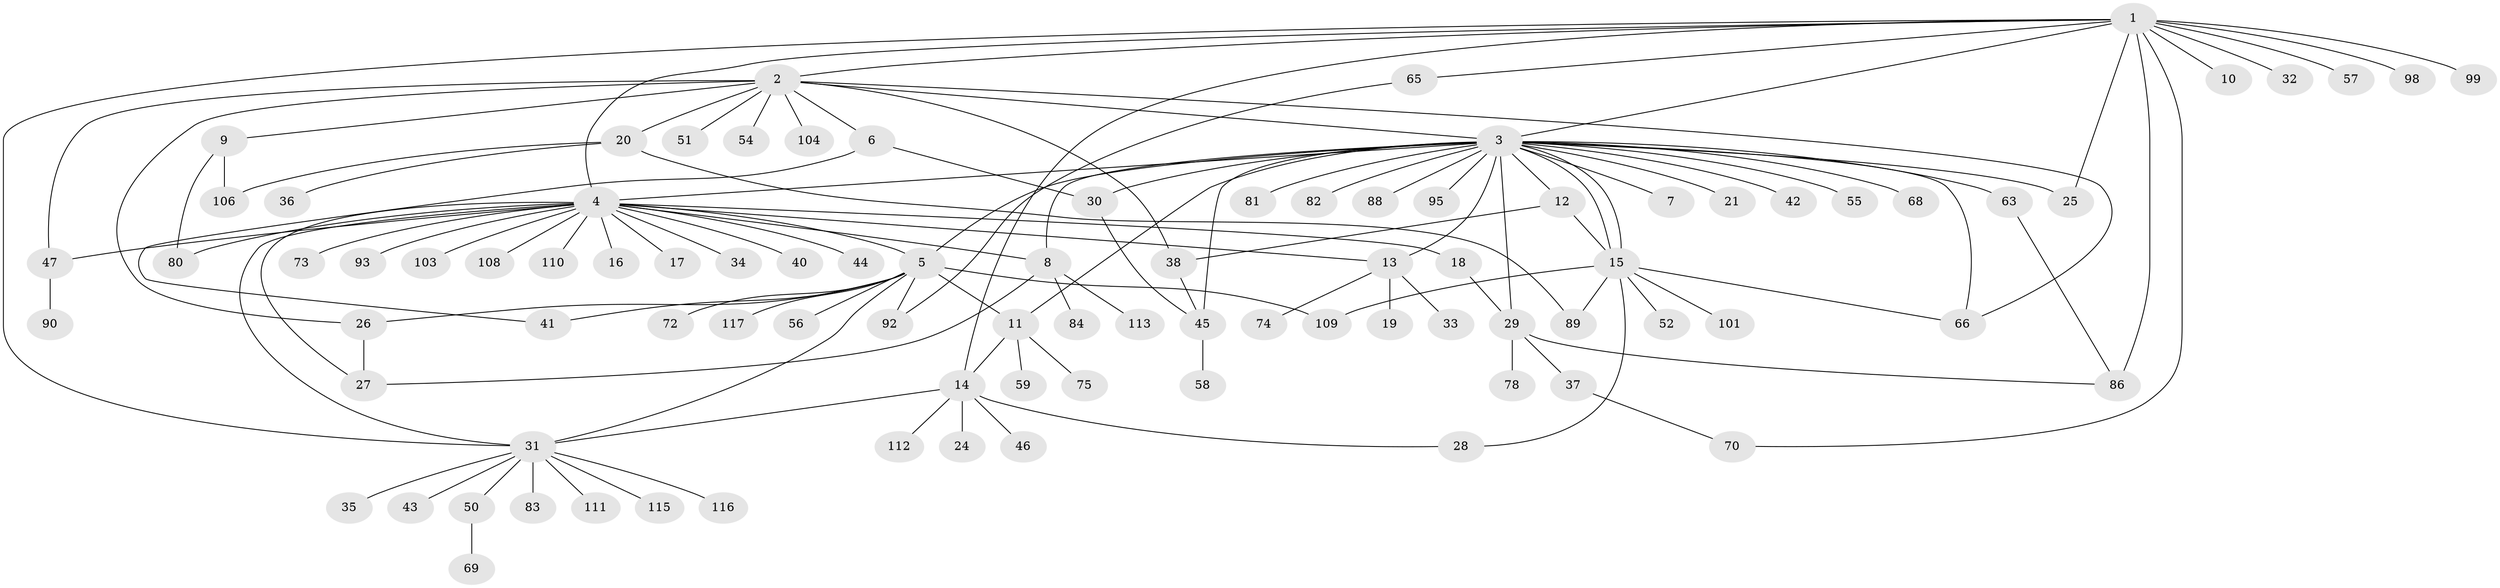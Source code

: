 // original degree distribution, {10: 0.017094017094017096, 13: 0.008547008547008548, 23: 0.008547008547008548, 16: 0.008547008547008548, 4: 0.05128205128205128, 1: 0.5213675213675214, 5: 0.05128205128205128, 6: 0.017094017094017096, 3: 0.042735042735042736, 8: 0.008547008547008548, 9: 0.008547008547008548, 2: 0.23931623931623933, 7: 0.008547008547008548, 12: 0.008547008547008548}
// Generated by graph-tools (version 1.1) at 2025/11/02/27/25 16:11:15]
// undirected, 91 vertices, 124 edges
graph export_dot {
graph [start="1"]
  node [color=gray90,style=filled];
  1 [super="+22"];
  2 [super="+62"];
  3 [super="+48"];
  4 [super="+23"];
  5 [super="+49"];
  6 [super="+60"];
  7;
  8 [super="+53"];
  9 [super="+94"];
  10;
  11 [super="+100"];
  12;
  13;
  14 [super="+61"];
  15 [super="+76"];
  16;
  17;
  18;
  19;
  20 [super="+79"];
  21;
  24 [super="+105"];
  25;
  26 [super="+64"];
  27 [super="+39"];
  28;
  29 [super="+77"];
  30 [super="+91"];
  31 [super="+71"];
  32;
  33;
  34;
  35;
  36;
  37;
  38 [super="+67"];
  40 [super="+96"];
  41;
  42;
  43;
  44;
  45;
  46;
  47;
  50;
  51 [super="+85"];
  52;
  54;
  55;
  56 [super="+87"];
  57;
  58;
  59;
  63;
  65;
  66;
  68;
  69;
  70;
  72;
  73;
  74;
  75;
  78 [super="+114"];
  80 [super="+97"];
  81;
  82;
  83;
  84;
  86 [super="+107"];
  88;
  89;
  90 [super="+102"];
  92;
  93;
  95;
  98;
  99;
  101;
  103;
  104;
  106;
  108;
  109;
  110;
  111;
  112;
  113;
  115;
  116;
  117;
  1 -- 2;
  1 -- 4;
  1 -- 10;
  1 -- 31;
  1 -- 32;
  1 -- 57;
  1 -- 99;
  1 -- 86;
  1 -- 65;
  1 -- 3;
  1 -- 98;
  1 -- 70;
  1 -- 25;
  1 -- 14;
  2 -- 3;
  2 -- 6;
  2 -- 9;
  2 -- 20;
  2 -- 26;
  2 -- 38;
  2 -- 47;
  2 -- 51;
  2 -- 54;
  2 -- 66;
  2 -- 104;
  3 -- 5;
  3 -- 7;
  3 -- 8;
  3 -- 11;
  3 -- 12;
  3 -- 13;
  3 -- 15;
  3 -- 15;
  3 -- 21;
  3 -- 25;
  3 -- 29;
  3 -- 30;
  3 -- 42;
  3 -- 45 [weight=2];
  3 -- 55;
  3 -- 63;
  3 -- 66;
  3 -- 68;
  3 -- 81;
  3 -- 95;
  3 -- 82;
  3 -- 4;
  3 -- 88;
  4 -- 8;
  4 -- 13;
  4 -- 16;
  4 -- 17;
  4 -- 18;
  4 -- 31;
  4 -- 34;
  4 -- 40;
  4 -- 44;
  4 -- 47;
  4 -- 103;
  4 -- 108;
  4 -- 5;
  4 -- 73;
  4 -- 93;
  4 -- 110;
  4 -- 80;
  4 -- 27;
  5 -- 11;
  5 -- 31;
  5 -- 41;
  5 -- 92;
  5 -- 109;
  5 -- 117;
  5 -- 56;
  5 -- 26;
  5 -- 72;
  6 -- 30;
  6 -- 41;
  8 -- 84;
  8 -- 113;
  8 -- 27;
  9 -- 80;
  9 -- 106;
  11 -- 14;
  11 -- 59;
  11 -- 75;
  12 -- 15;
  12 -- 38;
  13 -- 19;
  13 -- 33;
  13 -- 74;
  14 -- 24;
  14 -- 28;
  14 -- 31;
  14 -- 46;
  14 -- 112;
  15 -- 28;
  15 -- 52;
  15 -- 89;
  15 -- 101;
  15 -- 109;
  15 -- 66;
  18 -- 29;
  20 -- 36;
  20 -- 89;
  20 -- 106;
  26 -- 27;
  29 -- 37;
  29 -- 78;
  29 -- 86;
  30 -- 45;
  31 -- 35;
  31 -- 43;
  31 -- 50;
  31 -- 83;
  31 -- 111;
  31 -- 115;
  31 -- 116;
  37 -- 70;
  38 -- 45;
  45 -- 58;
  47 -- 90;
  50 -- 69;
  63 -- 86;
  65 -- 92;
}
